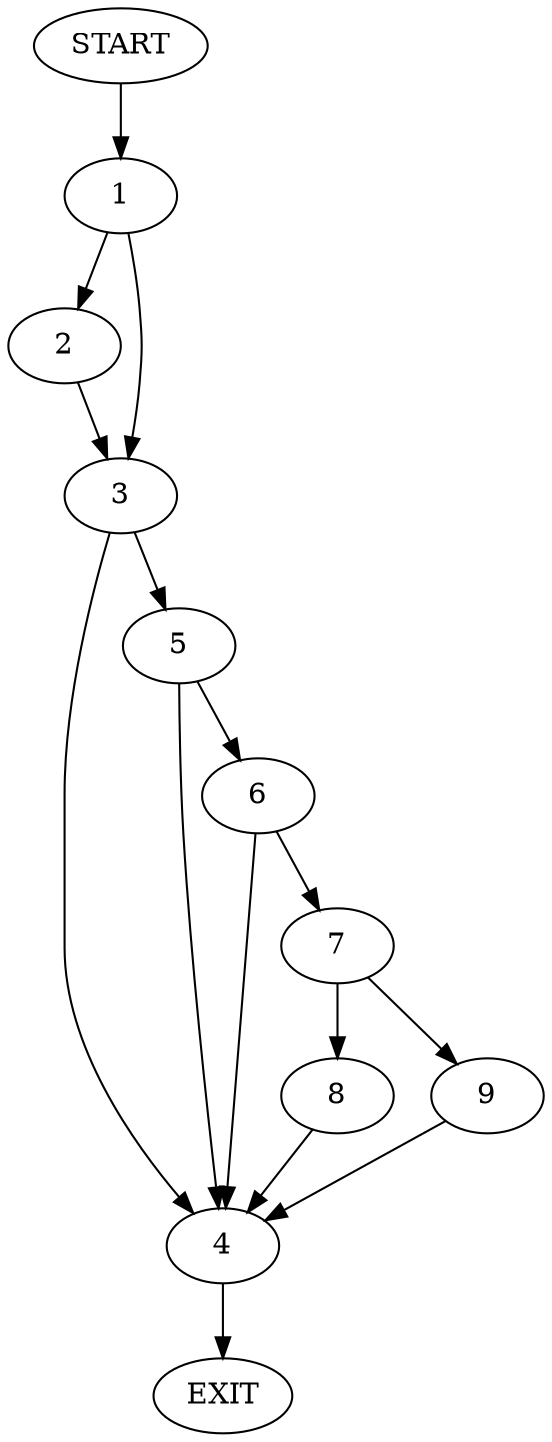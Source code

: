 digraph {
0 [label="START"];
1;
2;
3;
4;
5;
6;
7;
8;
9;
10 [label="EXIT"];
0 -> 1;
1 -> 2;
1 -> 3;
3 -> 4;
3 -> 5;
2 -> 3;
5 -> 4;
5 -> 6;
4 -> 10;
6 -> 4;
6 -> 7;
7 -> 8;
7 -> 9;
9 -> 4;
8 -> 4;
}
